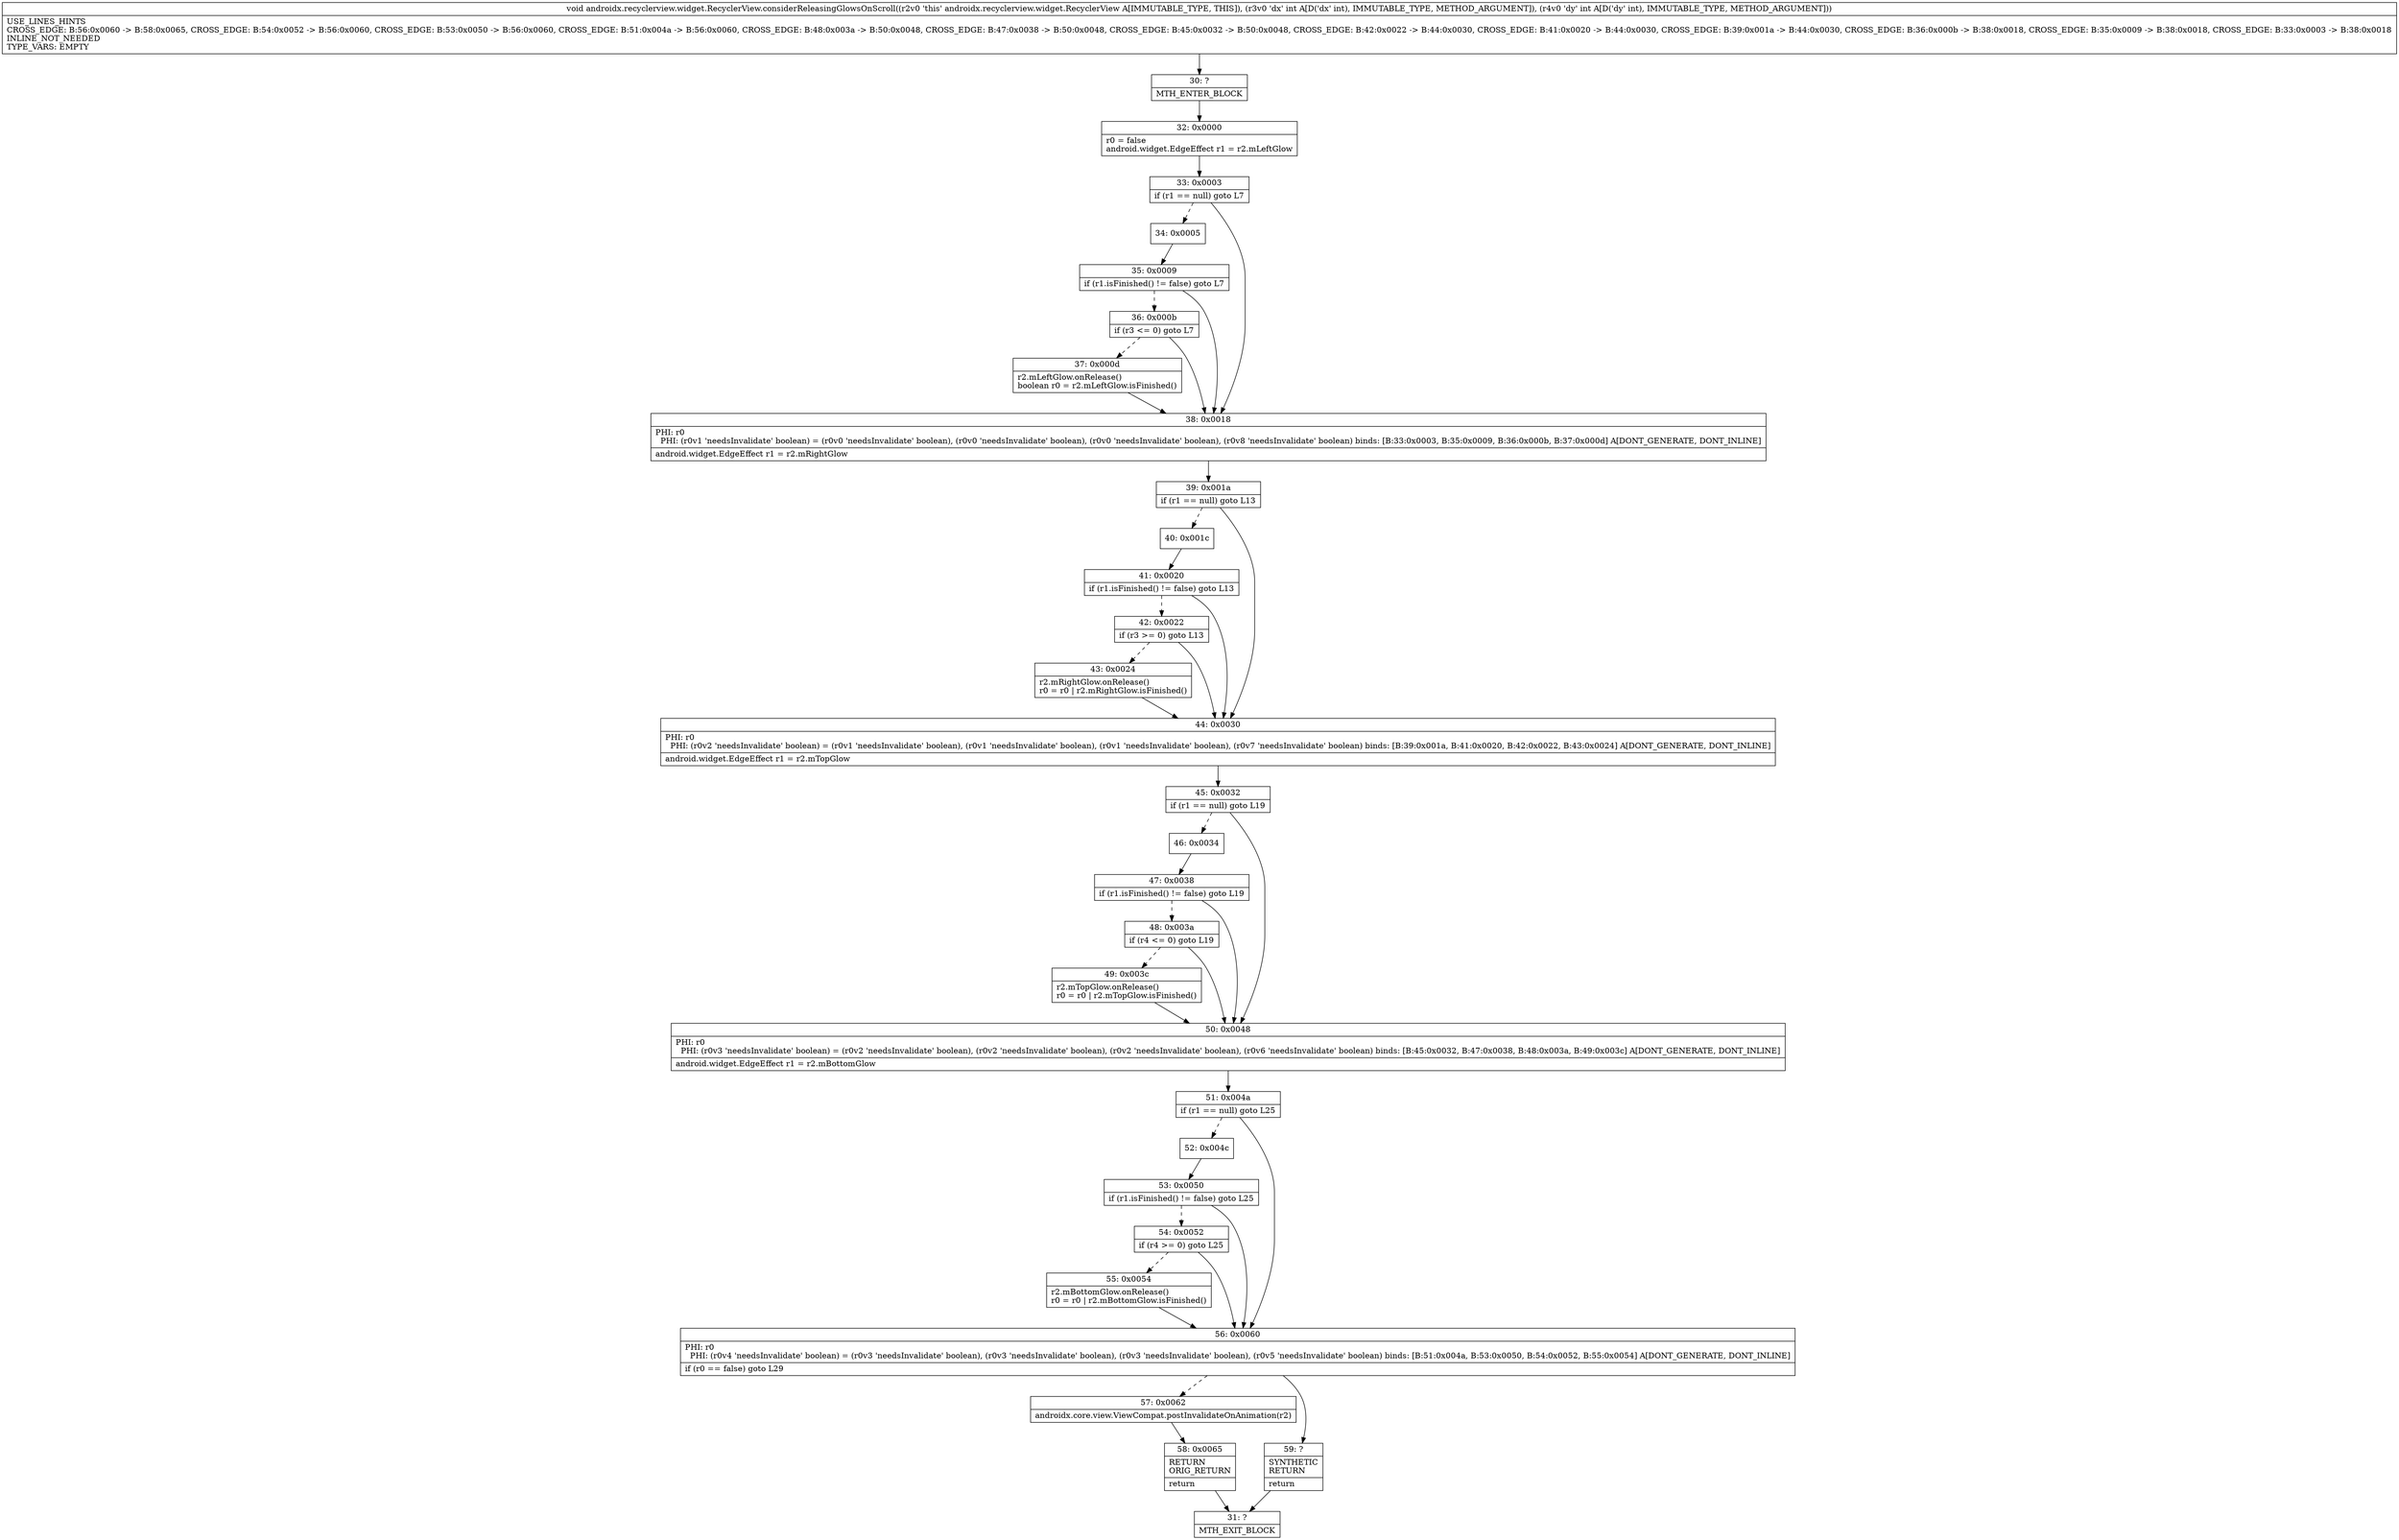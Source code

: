 digraph "CFG forandroidx.recyclerview.widget.RecyclerView.considerReleasingGlowsOnScroll(II)V" {
Node_30 [shape=record,label="{30\:\ ?|MTH_ENTER_BLOCK\l}"];
Node_32 [shape=record,label="{32\:\ 0x0000|r0 = false\landroid.widget.EdgeEffect r1 = r2.mLeftGlow\l}"];
Node_33 [shape=record,label="{33\:\ 0x0003|if (r1 == null) goto L7\l}"];
Node_34 [shape=record,label="{34\:\ 0x0005}"];
Node_35 [shape=record,label="{35\:\ 0x0009|if (r1.isFinished() != false) goto L7\l}"];
Node_36 [shape=record,label="{36\:\ 0x000b|if (r3 \<= 0) goto L7\l}"];
Node_37 [shape=record,label="{37\:\ 0x000d|r2.mLeftGlow.onRelease()\lboolean r0 = r2.mLeftGlow.isFinished()\l}"];
Node_38 [shape=record,label="{38\:\ 0x0018|PHI: r0 \l  PHI: (r0v1 'needsInvalidate' boolean) = (r0v0 'needsInvalidate' boolean), (r0v0 'needsInvalidate' boolean), (r0v0 'needsInvalidate' boolean), (r0v8 'needsInvalidate' boolean) binds: [B:33:0x0003, B:35:0x0009, B:36:0x000b, B:37:0x000d] A[DONT_GENERATE, DONT_INLINE]\l|android.widget.EdgeEffect r1 = r2.mRightGlow\l}"];
Node_39 [shape=record,label="{39\:\ 0x001a|if (r1 == null) goto L13\l}"];
Node_40 [shape=record,label="{40\:\ 0x001c}"];
Node_41 [shape=record,label="{41\:\ 0x0020|if (r1.isFinished() != false) goto L13\l}"];
Node_42 [shape=record,label="{42\:\ 0x0022|if (r3 \>= 0) goto L13\l}"];
Node_43 [shape=record,label="{43\:\ 0x0024|r2.mRightGlow.onRelease()\lr0 = r0 \| r2.mRightGlow.isFinished()\l}"];
Node_44 [shape=record,label="{44\:\ 0x0030|PHI: r0 \l  PHI: (r0v2 'needsInvalidate' boolean) = (r0v1 'needsInvalidate' boolean), (r0v1 'needsInvalidate' boolean), (r0v1 'needsInvalidate' boolean), (r0v7 'needsInvalidate' boolean) binds: [B:39:0x001a, B:41:0x0020, B:42:0x0022, B:43:0x0024] A[DONT_GENERATE, DONT_INLINE]\l|android.widget.EdgeEffect r1 = r2.mTopGlow\l}"];
Node_45 [shape=record,label="{45\:\ 0x0032|if (r1 == null) goto L19\l}"];
Node_46 [shape=record,label="{46\:\ 0x0034}"];
Node_47 [shape=record,label="{47\:\ 0x0038|if (r1.isFinished() != false) goto L19\l}"];
Node_48 [shape=record,label="{48\:\ 0x003a|if (r4 \<= 0) goto L19\l}"];
Node_49 [shape=record,label="{49\:\ 0x003c|r2.mTopGlow.onRelease()\lr0 = r0 \| r2.mTopGlow.isFinished()\l}"];
Node_50 [shape=record,label="{50\:\ 0x0048|PHI: r0 \l  PHI: (r0v3 'needsInvalidate' boolean) = (r0v2 'needsInvalidate' boolean), (r0v2 'needsInvalidate' boolean), (r0v2 'needsInvalidate' boolean), (r0v6 'needsInvalidate' boolean) binds: [B:45:0x0032, B:47:0x0038, B:48:0x003a, B:49:0x003c] A[DONT_GENERATE, DONT_INLINE]\l|android.widget.EdgeEffect r1 = r2.mBottomGlow\l}"];
Node_51 [shape=record,label="{51\:\ 0x004a|if (r1 == null) goto L25\l}"];
Node_52 [shape=record,label="{52\:\ 0x004c}"];
Node_53 [shape=record,label="{53\:\ 0x0050|if (r1.isFinished() != false) goto L25\l}"];
Node_54 [shape=record,label="{54\:\ 0x0052|if (r4 \>= 0) goto L25\l}"];
Node_55 [shape=record,label="{55\:\ 0x0054|r2.mBottomGlow.onRelease()\lr0 = r0 \| r2.mBottomGlow.isFinished()\l}"];
Node_56 [shape=record,label="{56\:\ 0x0060|PHI: r0 \l  PHI: (r0v4 'needsInvalidate' boolean) = (r0v3 'needsInvalidate' boolean), (r0v3 'needsInvalidate' boolean), (r0v3 'needsInvalidate' boolean), (r0v5 'needsInvalidate' boolean) binds: [B:51:0x004a, B:53:0x0050, B:54:0x0052, B:55:0x0054] A[DONT_GENERATE, DONT_INLINE]\l|if (r0 == false) goto L29\l}"];
Node_57 [shape=record,label="{57\:\ 0x0062|androidx.core.view.ViewCompat.postInvalidateOnAnimation(r2)\l}"];
Node_58 [shape=record,label="{58\:\ 0x0065|RETURN\lORIG_RETURN\l|return\l}"];
Node_31 [shape=record,label="{31\:\ ?|MTH_EXIT_BLOCK\l}"];
Node_59 [shape=record,label="{59\:\ ?|SYNTHETIC\lRETURN\l|return\l}"];
MethodNode[shape=record,label="{void androidx.recyclerview.widget.RecyclerView.considerReleasingGlowsOnScroll((r2v0 'this' androidx.recyclerview.widget.RecyclerView A[IMMUTABLE_TYPE, THIS]), (r3v0 'dx' int A[D('dx' int), IMMUTABLE_TYPE, METHOD_ARGUMENT]), (r4v0 'dy' int A[D('dy' int), IMMUTABLE_TYPE, METHOD_ARGUMENT]))  | USE_LINES_HINTS\lCROSS_EDGE: B:56:0x0060 \-\> B:58:0x0065, CROSS_EDGE: B:54:0x0052 \-\> B:56:0x0060, CROSS_EDGE: B:53:0x0050 \-\> B:56:0x0060, CROSS_EDGE: B:51:0x004a \-\> B:56:0x0060, CROSS_EDGE: B:48:0x003a \-\> B:50:0x0048, CROSS_EDGE: B:47:0x0038 \-\> B:50:0x0048, CROSS_EDGE: B:45:0x0032 \-\> B:50:0x0048, CROSS_EDGE: B:42:0x0022 \-\> B:44:0x0030, CROSS_EDGE: B:41:0x0020 \-\> B:44:0x0030, CROSS_EDGE: B:39:0x001a \-\> B:44:0x0030, CROSS_EDGE: B:36:0x000b \-\> B:38:0x0018, CROSS_EDGE: B:35:0x0009 \-\> B:38:0x0018, CROSS_EDGE: B:33:0x0003 \-\> B:38:0x0018\lINLINE_NOT_NEEDED\lTYPE_VARS: EMPTY\l}"];
MethodNode -> Node_30;Node_30 -> Node_32;
Node_32 -> Node_33;
Node_33 -> Node_34[style=dashed];
Node_33 -> Node_38;
Node_34 -> Node_35;
Node_35 -> Node_36[style=dashed];
Node_35 -> Node_38;
Node_36 -> Node_37[style=dashed];
Node_36 -> Node_38;
Node_37 -> Node_38;
Node_38 -> Node_39;
Node_39 -> Node_40[style=dashed];
Node_39 -> Node_44;
Node_40 -> Node_41;
Node_41 -> Node_42[style=dashed];
Node_41 -> Node_44;
Node_42 -> Node_43[style=dashed];
Node_42 -> Node_44;
Node_43 -> Node_44;
Node_44 -> Node_45;
Node_45 -> Node_46[style=dashed];
Node_45 -> Node_50;
Node_46 -> Node_47;
Node_47 -> Node_48[style=dashed];
Node_47 -> Node_50;
Node_48 -> Node_49[style=dashed];
Node_48 -> Node_50;
Node_49 -> Node_50;
Node_50 -> Node_51;
Node_51 -> Node_52[style=dashed];
Node_51 -> Node_56;
Node_52 -> Node_53;
Node_53 -> Node_54[style=dashed];
Node_53 -> Node_56;
Node_54 -> Node_55[style=dashed];
Node_54 -> Node_56;
Node_55 -> Node_56;
Node_56 -> Node_57[style=dashed];
Node_56 -> Node_59;
Node_57 -> Node_58;
Node_58 -> Node_31;
Node_59 -> Node_31;
}

